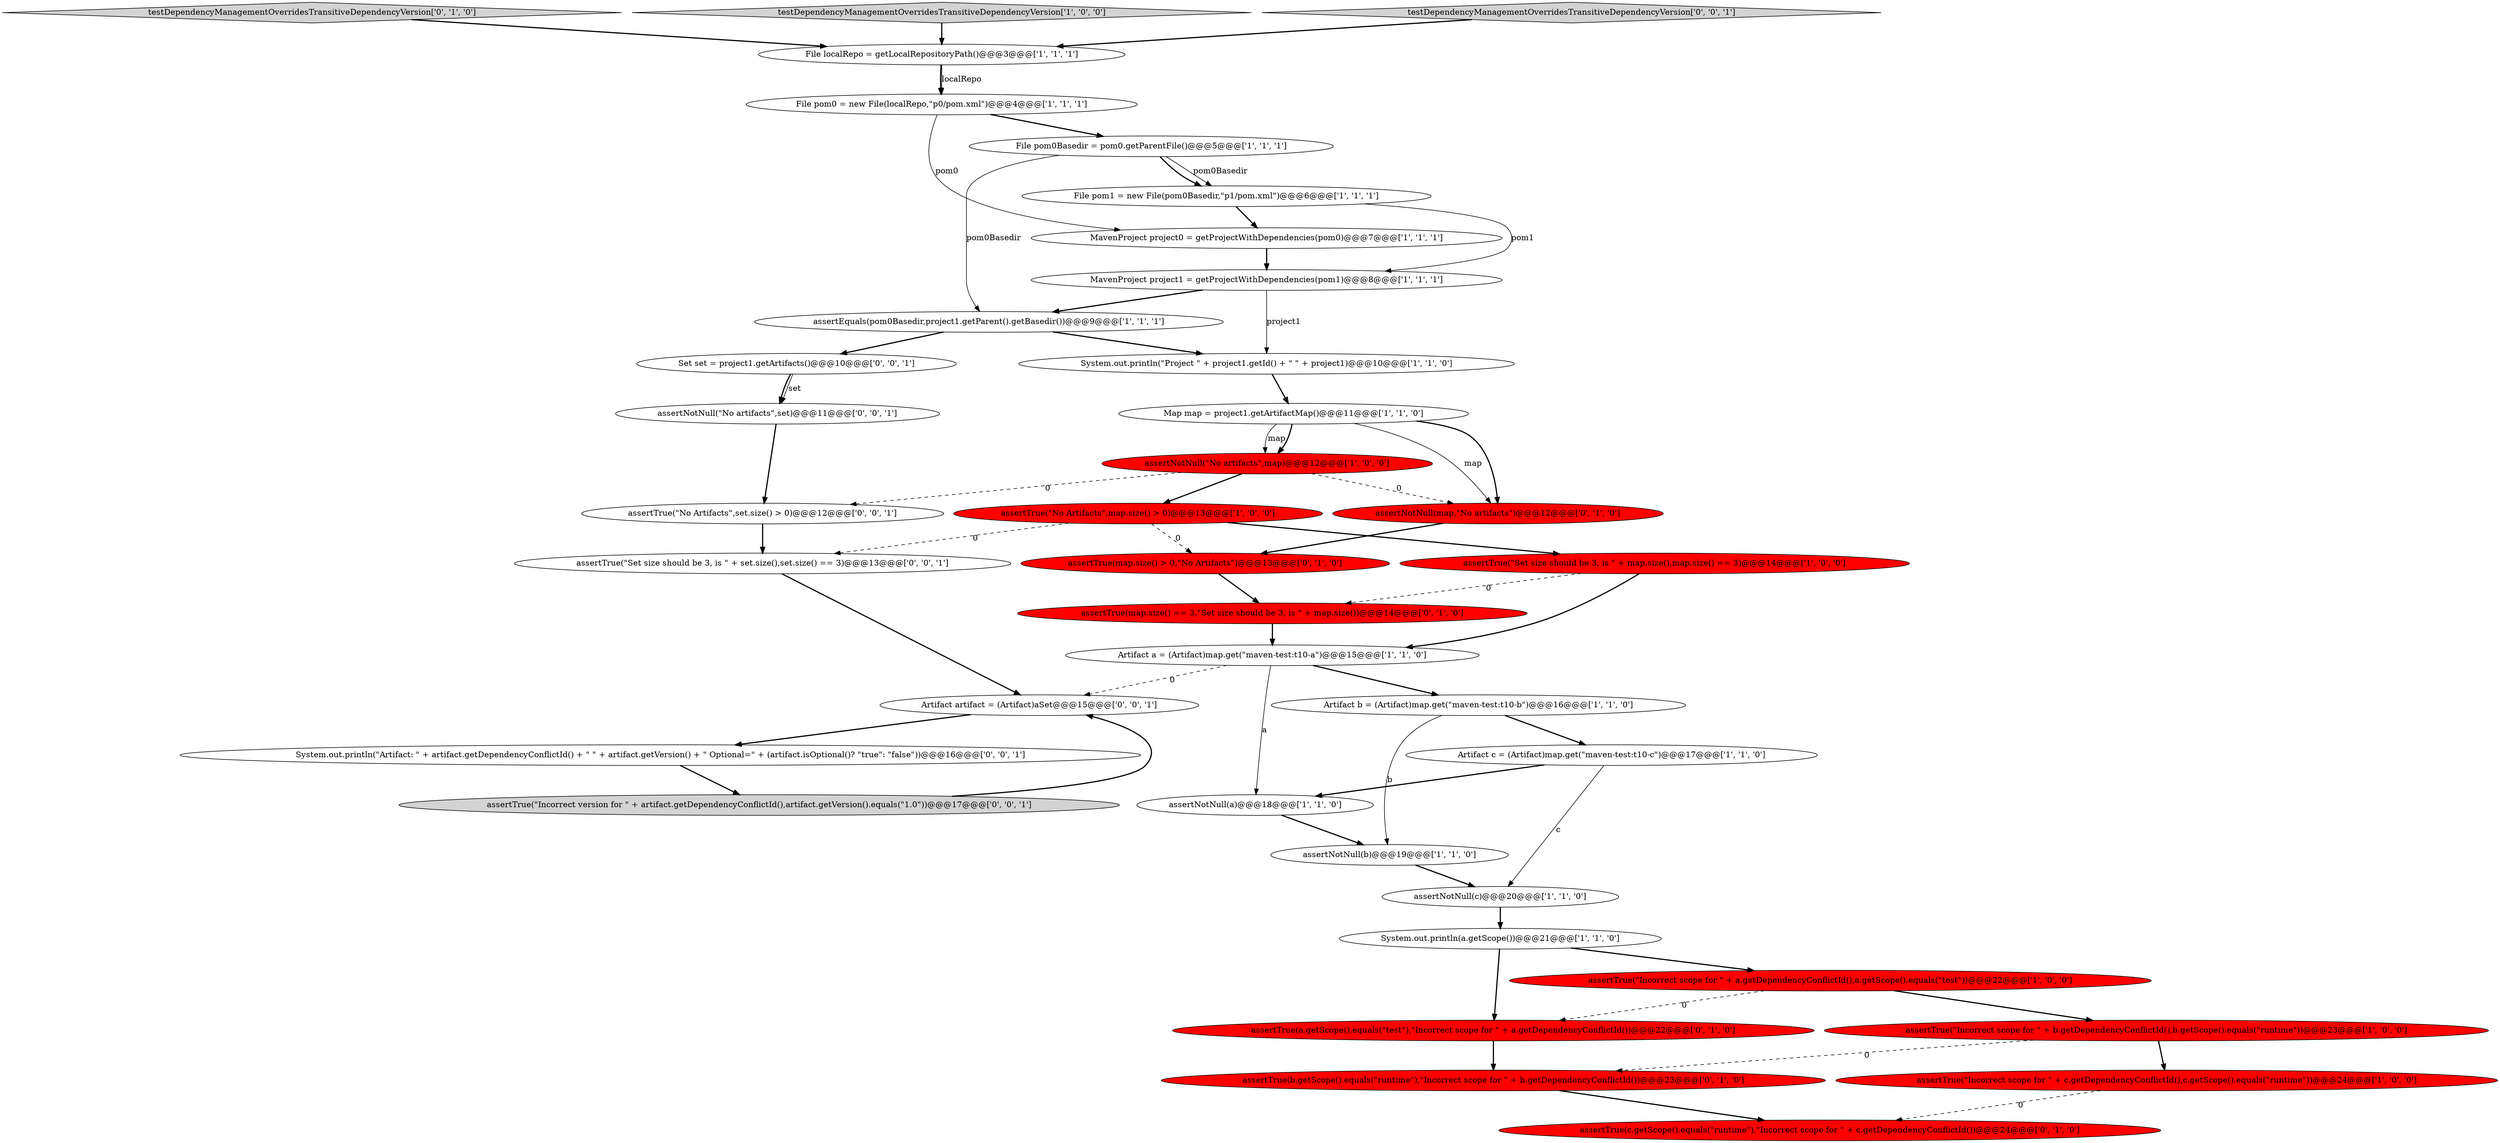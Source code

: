 digraph {
32 [style = filled, label = "Set set = project1.getArtifacts()@@@10@@@['0', '0', '1']", fillcolor = white, shape = ellipse image = "AAA0AAABBB3BBB"];
37 [style = filled, label = "Artifact artifact = (Artifact)aSet@@@15@@@['0', '0', '1']", fillcolor = white, shape = ellipse image = "AAA0AAABBB3BBB"];
20 [style = filled, label = "assertNotNull(a)@@@18@@@['1', '1', '0']", fillcolor = white, shape = ellipse image = "AAA0AAABBB1BBB"];
27 [style = filled, label = "testDependencyManagementOverridesTransitiveDependencyVersion['0', '1', '0']", fillcolor = lightgray, shape = diamond image = "AAA0AAABBB2BBB"];
8 [style = filled, label = "assertTrue(\"Incorrect scope for \" + b.getDependencyConflictId(),b.getScope().equals(\"runtime\"))@@@23@@@['1', '0', '0']", fillcolor = red, shape = ellipse image = "AAA1AAABBB1BBB"];
33 [style = filled, label = "assertTrue(\"Set size should be 3, is \" + set.size(),set.size() == 3)@@@13@@@['0', '0', '1']", fillcolor = white, shape = ellipse image = "AAA0AAABBB3BBB"];
29 [style = filled, label = "assertTrue(a.getScope().equals(\"test\"),\"Incorrect scope for \" + a.getDependencyConflictId())@@@22@@@['0', '1', '0']", fillcolor = red, shape = ellipse image = "AAA1AAABBB2BBB"];
12 [style = filled, label = "File pom1 = new File(pom0Basedir,\"p1/pom.xml\")@@@6@@@['1', '1', '1']", fillcolor = white, shape = ellipse image = "AAA0AAABBB1BBB"];
17 [style = filled, label = "File pom0 = new File(localRepo,\"p0/pom.xml\")@@@4@@@['1', '1', '1']", fillcolor = white, shape = ellipse image = "AAA0AAABBB1BBB"];
22 [style = filled, label = "Artifact b = (Artifact)map.get(\"maven-test:t10-b\")@@@16@@@['1', '1', '0']", fillcolor = white, shape = ellipse image = "AAA0AAABBB1BBB"];
25 [style = filled, label = "assertNotNull(map,\"No artifacts\")@@@12@@@['0', '1', '0']", fillcolor = red, shape = ellipse image = "AAA1AAABBB2BBB"];
4 [style = filled, label = "File pom0Basedir = pom0.getParentFile()@@@5@@@['1', '1', '1']", fillcolor = white, shape = ellipse image = "AAA0AAABBB1BBB"];
31 [style = filled, label = "assertTrue(\"Incorrect version for \" + artifact.getDependencyConflictId(),artifact.getVersion().equals(\"1.0\"))@@@17@@@['0', '0', '1']", fillcolor = lightgray, shape = ellipse image = "AAA0AAABBB3BBB"];
2 [style = filled, label = "assertTrue(\"Set size should be 3, is \" + map.size(),map.size() == 3)@@@14@@@['1', '0', '0']", fillcolor = red, shape = ellipse image = "AAA1AAABBB1BBB"];
9 [style = filled, label = "testDependencyManagementOverridesTransitiveDependencyVersion['1', '0', '0']", fillcolor = lightgray, shape = diamond image = "AAA0AAABBB1BBB"];
26 [style = filled, label = "assertTrue(map.size() > 0,\"No Artifacts\")@@@13@@@['0', '1', '0']", fillcolor = red, shape = ellipse image = "AAA1AAABBB2BBB"];
21 [style = filled, label = "assertEquals(pom0Basedir,project1.getParent().getBasedir())@@@9@@@['1', '1', '1']", fillcolor = white, shape = ellipse image = "AAA0AAABBB1BBB"];
34 [style = filled, label = "assertNotNull(\"No artifacts\",set)@@@11@@@['0', '0', '1']", fillcolor = white, shape = ellipse image = "AAA0AAABBB3BBB"];
24 [style = filled, label = "assertTrue(c.getScope().equals(\"runtime\"),\"Incorrect scope for \" + c.getDependencyConflictId())@@@24@@@['0', '1', '0']", fillcolor = red, shape = ellipse image = "AAA1AAABBB2BBB"];
15 [style = filled, label = "Map map = project1.getArtifactMap()@@@11@@@['1', '1', '0']", fillcolor = white, shape = ellipse image = "AAA0AAABBB1BBB"];
0 [style = filled, label = "assertTrue(\"Incorrect scope for \" + c.getDependencyConflictId(),c.getScope().equals(\"runtime\"))@@@24@@@['1', '0', '0']", fillcolor = red, shape = ellipse image = "AAA1AAABBB1BBB"];
5 [style = filled, label = "MavenProject project1 = getProjectWithDependencies(pom1)@@@8@@@['1', '1', '1']", fillcolor = white, shape = ellipse image = "AAA0AAABBB1BBB"];
6 [style = filled, label = "Artifact a = (Artifact)map.get(\"maven-test:t10-a\")@@@15@@@['1', '1', '0']", fillcolor = white, shape = ellipse image = "AAA0AAABBB1BBB"];
13 [style = filled, label = "System.out.println(\"Project \" + project1.getId() + \" \" + project1)@@@10@@@['1', '1', '0']", fillcolor = white, shape = ellipse image = "AAA0AAABBB1BBB"];
10 [style = filled, label = "MavenProject project0 = getProjectWithDependencies(pom0)@@@7@@@['1', '1', '1']", fillcolor = white, shape = ellipse image = "AAA0AAABBB1BBB"];
7 [style = filled, label = "assertNotNull(b)@@@19@@@['1', '1', '0']", fillcolor = white, shape = ellipse image = "AAA0AAABBB1BBB"];
14 [style = filled, label = "assertTrue(\"Incorrect scope for \" + a.getDependencyConflictId(),a.getScope().equals(\"test\"))@@@22@@@['1', '0', '0']", fillcolor = red, shape = ellipse image = "AAA1AAABBB1BBB"];
19 [style = filled, label = "assertTrue(\"No Artifacts\",map.size() > 0)@@@13@@@['1', '0', '0']", fillcolor = red, shape = ellipse image = "AAA1AAABBB1BBB"];
28 [style = filled, label = "assertTrue(b.getScope().equals(\"runtime\"),\"Incorrect scope for \" + b.getDependencyConflictId())@@@23@@@['0', '1', '0']", fillcolor = red, shape = ellipse image = "AAA1AAABBB2BBB"];
11 [style = filled, label = "assertNotNull(c)@@@20@@@['1', '1', '0']", fillcolor = white, shape = ellipse image = "AAA0AAABBB1BBB"];
1 [style = filled, label = "Artifact c = (Artifact)map.get(\"maven-test:t10-c\")@@@17@@@['1', '1', '0']", fillcolor = white, shape = ellipse image = "AAA0AAABBB1BBB"];
35 [style = filled, label = "testDependencyManagementOverridesTransitiveDependencyVersion['0', '0', '1']", fillcolor = lightgray, shape = diamond image = "AAA0AAABBB3BBB"];
23 [style = filled, label = "assertTrue(map.size() == 3,\"Set size should be 3, is \" + map.size())@@@14@@@['0', '1', '0']", fillcolor = red, shape = ellipse image = "AAA1AAABBB2BBB"];
3 [style = filled, label = "File localRepo = getLocalRepositoryPath()@@@3@@@['1', '1', '1']", fillcolor = white, shape = ellipse image = "AAA0AAABBB1BBB"];
16 [style = filled, label = "System.out.println(a.getScope())@@@21@@@['1', '1', '0']", fillcolor = white, shape = ellipse image = "AAA0AAABBB1BBB"];
30 [style = filled, label = "System.out.println(\"Artifact: \" + artifact.getDependencyConflictId() + \" \" + artifact.getVersion() + \" Optional=\" + (artifact.isOptional()? \"true\": \"false\"))@@@16@@@['0', '0', '1']", fillcolor = white, shape = ellipse image = "AAA0AAABBB3BBB"];
36 [style = filled, label = "assertTrue(\"No Artifacts\",set.size() > 0)@@@12@@@['0', '0', '1']", fillcolor = white, shape = ellipse image = "AAA0AAABBB3BBB"];
18 [style = filled, label = "assertNotNull(\"No artifacts\",map)@@@12@@@['1', '0', '0']", fillcolor = red, shape = ellipse image = "AAA1AAABBB1BBB"];
2->23 [style = dashed, label="0"];
11->16 [style = bold, label=""];
31->37 [style = bold, label=""];
7->11 [style = bold, label=""];
6->20 [style = solid, label="a"];
35->3 [style = bold, label=""];
6->22 [style = bold, label=""];
2->6 [style = bold, label=""];
15->25 [style = bold, label=""];
15->25 [style = solid, label="map"];
37->30 [style = bold, label=""];
15->18 [style = solid, label="map"];
17->10 [style = solid, label="pom0"];
16->29 [style = bold, label=""];
27->3 [style = bold, label=""];
18->19 [style = bold, label=""];
22->7 [style = solid, label="b"];
1->20 [style = bold, label=""];
19->2 [style = bold, label=""];
32->34 [style = bold, label=""];
8->28 [style = dashed, label="0"];
5->13 [style = solid, label="project1"];
36->33 [style = bold, label=""];
6->37 [style = dashed, label="0"];
15->18 [style = bold, label=""];
4->12 [style = solid, label="pom0Basedir"];
29->28 [style = bold, label=""];
8->0 [style = bold, label=""];
18->25 [style = dashed, label="0"];
5->21 [style = bold, label=""];
12->10 [style = bold, label=""];
4->21 [style = solid, label="pom0Basedir"];
10->5 [style = bold, label=""];
19->26 [style = dashed, label="0"];
30->31 [style = bold, label=""];
18->36 [style = dashed, label="0"];
23->6 [style = bold, label=""];
26->23 [style = bold, label=""];
34->36 [style = bold, label=""];
25->26 [style = bold, label=""];
21->32 [style = bold, label=""];
4->12 [style = bold, label=""];
9->3 [style = bold, label=""];
3->17 [style = bold, label=""];
16->14 [style = bold, label=""];
28->24 [style = bold, label=""];
0->24 [style = dashed, label="0"];
14->8 [style = bold, label=""];
32->34 [style = solid, label="set"];
13->15 [style = bold, label=""];
22->1 [style = bold, label=""];
20->7 [style = bold, label=""];
33->37 [style = bold, label=""];
12->5 [style = solid, label="pom1"];
14->29 [style = dashed, label="0"];
19->33 [style = dashed, label="0"];
17->4 [style = bold, label=""];
3->17 [style = solid, label="localRepo"];
1->11 [style = solid, label="c"];
21->13 [style = bold, label=""];
}
